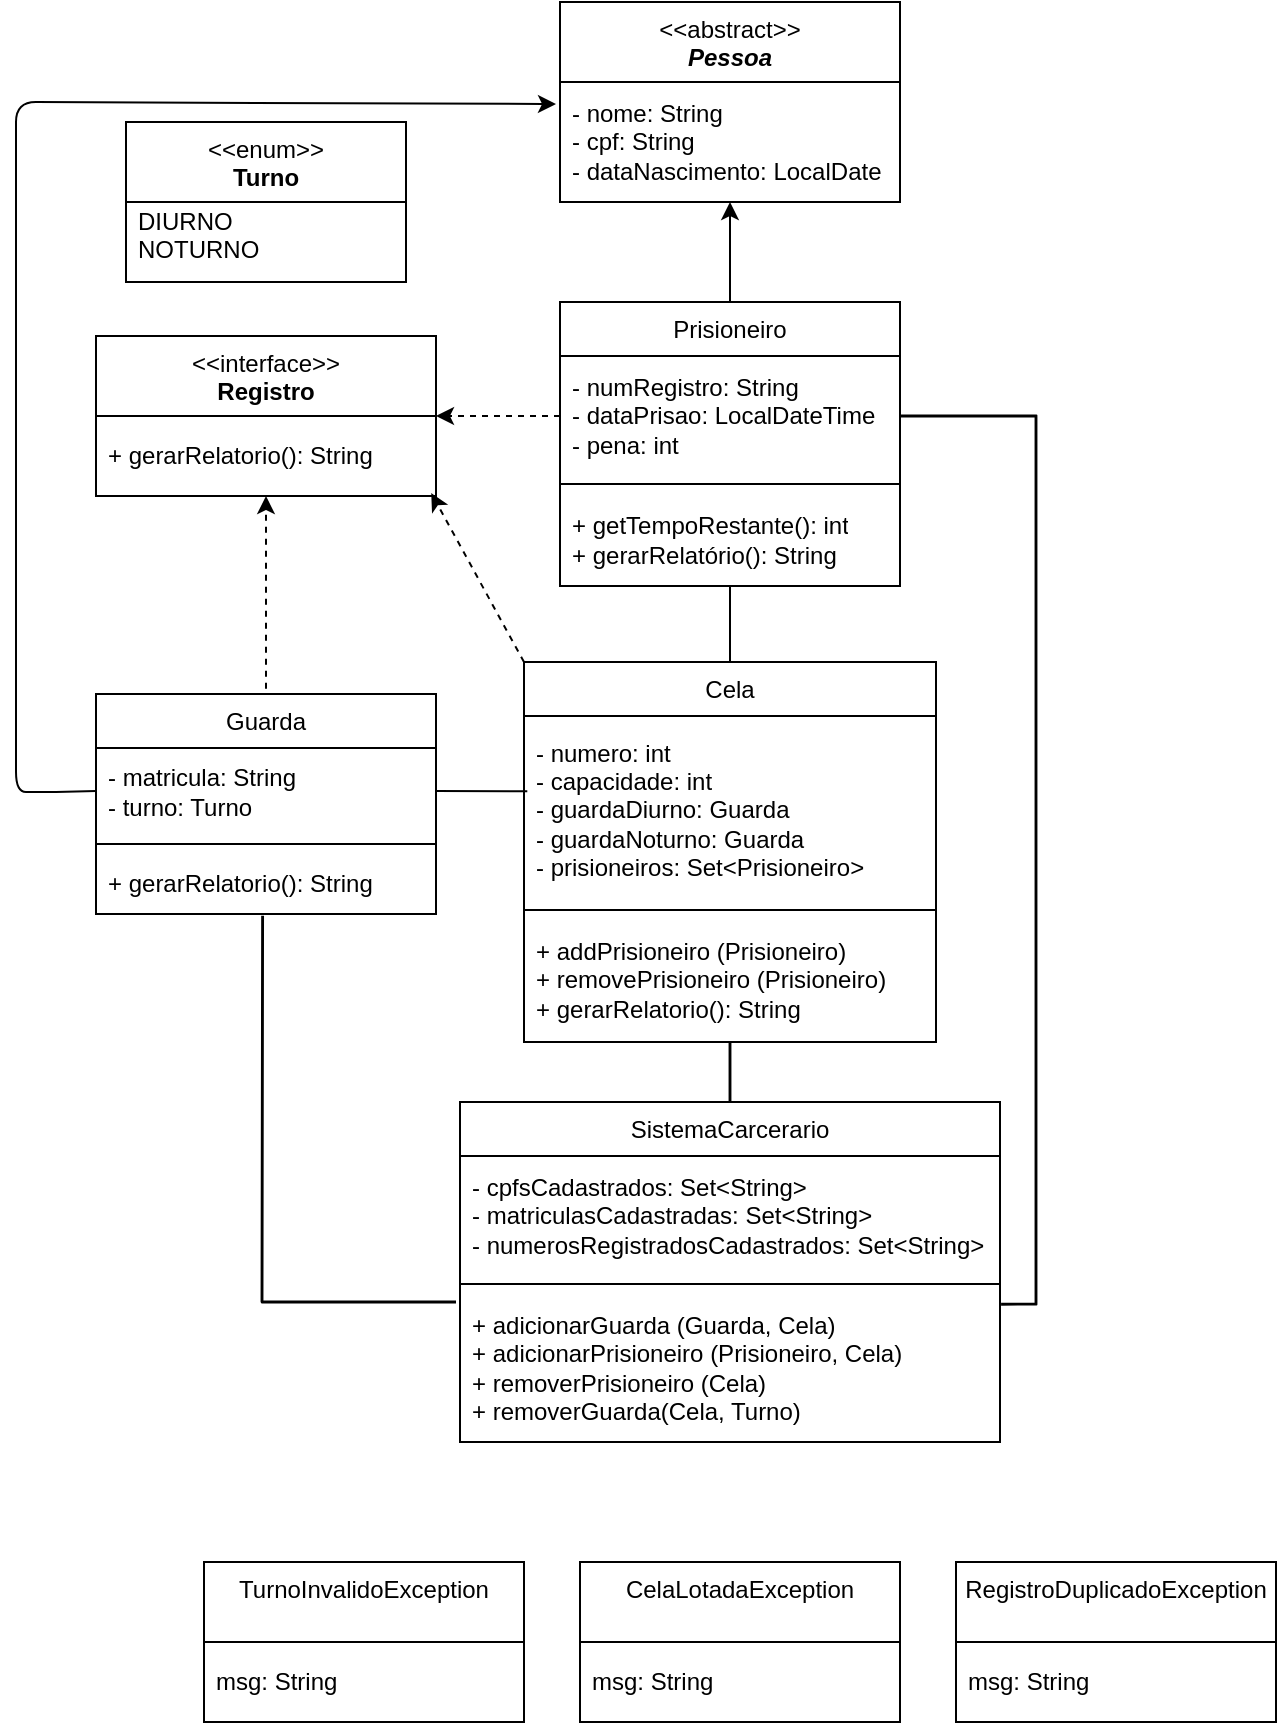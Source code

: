 <mxfile>
    <diagram id="c5g5VnUAfIt7yYwWvyKA" name="Page-1">
        <mxGraphModel dx="1553" dy="610" grid="1" gridSize="10" guides="1" tooltips="1" connect="1" arrows="1" fold="1" page="1" pageScale="1" pageWidth="827" pageHeight="1169" math="0" shadow="0">
            <root>
                <mxCell id="0"/>
                <mxCell id="1" parent="0"/>
                <mxCell id="2" value="&amp;lt;&amp;lt;abstract&amp;gt;&amp;gt;&lt;br&gt;&lt;div&gt;&lt;i&gt;&lt;b&gt;Pessoa&lt;/b&gt;&lt;/i&gt;&lt;/div&gt;" style="swimlane;fontStyle=0;align=center;verticalAlign=top;childLayout=stackLayout;horizontal=1;startSize=40;horizontalStack=0;resizeParent=1;resizeParentMax=0;resizeLast=0;collapsible=0;marginBottom=0;html=1;whiteSpace=wrap;" vertex="1" parent="1">
                    <mxGeometry x="262" y="80" width="170" height="100" as="geometry"/>
                </mxCell>
                <mxCell id="4" value="&lt;font style=&quot;color: rgb(0, 0, 0);&quot;&gt;- nome: String&lt;/font&gt;&lt;div&gt;&lt;font style=&quot;color: rgb(0, 0, 0);&quot;&gt;- cpf: String&lt;/font&gt;&lt;/div&gt;&lt;div&gt;&lt;font style=&quot;color: rgb(0, 0, 0);&quot;&gt;- dataNascimento: LocalDate&lt;/font&gt;&lt;/div&gt;" style="text;html=1;strokeColor=none;fillColor=none;align=left;verticalAlign=middle;spacingLeft=4;spacingRight=4;overflow=hidden;rotatable=0;points=[[0,0.5],[1,0.5]];portConstraint=eastwest;whiteSpace=wrap;" vertex="1" parent="2">
                    <mxGeometry y="40" width="170" height="60" as="geometry"/>
                </mxCell>
                <mxCell id="10" value="&amp;lt;&amp;lt;enum&amp;gt;&amp;gt;&lt;br&gt;&lt;b&gt;Turno&lt;/b&gt;" style="swimlane;fontStyle=0;align=center;verticalAlign=top;childLayout=stackLayout;horizontal=1;startSize=40;horizontalStack=0;resizeParent=1;resizeParentMax=0;resizeLast=0;collapsible=0;marginBottom=0;html=1;whiteSpace=wrap;" vertex="1" parent="1">
                    <mxGeometry x="45" y="140" width="140" height="80" as="geometry"/>
                </mxCell>
                <mxCell id="12" value="DIURNO&lt;div&gt;NOTURNO&lt;/div&gt;&lt;div&gt;&lt;br&gt;&lt;/div&gt;" style="text;html=1;strokeColor=none;fillColor=none;align=left;verticalAlign=middle;spacingLeft=4;spacingRight=4;overflow=hidden;rotatable=0;points=[[0,0.5],[1,0.5]];portConstraint=eastwest;whiteSpace=wrap;" vertex="1" parent="10">
                    <mxGeometry y="40" width="140" height="40" as="geometry"/>
                </mxCell>
                <mxCell id="18" value="&amp;lt;&amp;lt;interface&amp;gt;&amp;gt;&lt;br&gt;&lt;b&gt;Registro&lt;/b&gt;" style="swimlane;fontStyle=0;align=center;verticalAlign=top;childLayout=stackLayout;horizontal=1;startSize=40;horizontalStack=0;resizeParent=1;resizeParentMax=0;resizeLast=0;collapsible=0;marginBottom=0;html=1;whiteSpace=wrap;" vertex="1" parent="1">
                    <mxGeometry x="30" y="247" width="170" height="80" as="geometry"/>
                </mxCell>
                <mxCell id="20" value="+ gerarRelatorio(): String" style="text;html=1;strokeColor=none;fillColor=none;align=left;verticalAlign=middle;spacingLeft=4;spacingRight=4;overflow=hidden;rotatable=0;points=[[0,0.5],[1,0.5]];portConstraint=eastwest;whiteSpace=wrap;" vertex="1" parent="18">
                    <mxGeometry y="40" width="170" height="40" as="geometry"/>
                </mxCell>
                <mxCell id="28" value="TurnoInvalidoException" style="swimlane;fontStyle=0;align=center;verticalAlign=top;childLayout=stackLayout;horizontal=1;startSize=40;horizontalStack=0;resizeParent=1;resizeParentMax=0;resizeLast=0;collapsible=0;marginBottom=0;html=1;whiteSpace=wrap;" vertex="1" parent="1">
                    <mxGeometry x="84" y="860" width="160" height="80" as="geometry"/>
                </mxCell>
                <mxCell id="29" value="&lt;div&gt;&lt;span style=&quot;background-color: transparent;&quot;&gt;&lt;font style=&quot;color: rgb(0, 0, 0);&quot;&gt;msg: String&lt;/font&gt;&lt;/span&gt;&lt;/div&gt;" style="text;html=1;strokeColor=none;fillColor=none;align=left;verticalAlign=middle;spacingLeft=4;spacingRight=4;overflow=hidden;rotatable=0;points=[[0,0.5],[1,0.5]];portConstraint=eastwest;whiteSpace=wrap;" vertex="1" parent="28">
                    <mxGeometry y="40" width="160" height="40" as="geometry"/>
                </mxCell>
                <mxCell id="34" value="CelaLotadaException" style="swimlane;fontStyle=0;align=center;verticalAlign=top;childLayout=stackLayout;horizontal=1;startSize=40;horizontalStack=0;resizeParent=1;resizeParentMax=0;resizeLast=0;collapsible=0;marginBottom=0;html=1;whiteSpace=wrap;" vertex="1" parent="1">
                    <mxGeometry x="272" y="860" width="160" height="80" as="geometry"/>
                </mxCell>
                <mxCell id="35" value="&lt;div&gt;&lt;span style=&quot;background-color: transparent;&quot;&gt;&lt;font style=&quot;color: rgb(0, 0, 0);&quot;&gt;msg: String&lt;/font&gt;&lt;/span&gt;&lt;/div&gt;" style="text;html=1;strokeColor=none;fillColor=none;align=left;verticalAlign=middle;spacingLeft=4;spacingRight=4;overflow=hidden;rotatable=0;points=[[0,0.5],[1,0.5]];portConstraint=eastwest;whiteSpace=wrap;" vertex="1" parent="34">
                    <mxGeometry y="40" width="160" height="40" as="geometry"/>
                </mxCell>
                <mxCell id="36" value="RegistroDuplicadoException" style="swimlane;fontStyle=0;align=center;verticalAlign=top;childLayout=stackLayout;horizontal=1;startSize=40;horizontalStack=0;resizeParent=1;resizeParentMax=0;resizeLast=0;collapsible=0;marginBottom=0;html=1;whiteSpace=wrap;" vertex="1" parent="1">
                    <mxGeometry x="460" y="860" width="160" height="80" as="geometry"/>
                </mxCell>
                <mxCell id="37" value="&lt;div&gt;&lt;span style=&quot;background-color: transparent;&quot;&gt;&lt;font style=&quot;color: rgb(0, 0, 0);&quot;&gt;msg: String&lt;/font&gt;&lt;/span&gt;&lt;/div&gt;" style="text;html=1;strokeColor=none;fillColor=none;align=left;verticalAlign=middle;spacingLeft=4;spacingRight=4;overflow=hidden;rotatable=0;points=[[0,0.5],[1,0.5]];portConstraint=eastwest;whiteSpace=wrap;" vertex="1" parent="36">
                    <mxGeometry y="40" width="160" height="40" as="geometry"/>
                </mxCell>
                <mxCell id="78" style="edgeStyle=none;html=1;exitX=0.5;exitY=0;exitDx=0;exitDy=0;" edge="1" parent="1" source="51" target="4">
                    <mxGeometry relative="1" as="geometry"/>
                </mxCell>
                <mxCell id="51" value="Prisioneiro" style="swimlane;fontStyle=0;align=center;verticalAlign=top;childLayout=stackLayout;horizontal=1;startSize=27;horizontalStack=0;resizeParent=1;resizeParentMax=0;resizeLast=0;collapsible=0;marginBottom=0;html=1;whiteSpace=wrap;" vertex="1" parent="1">
                    <mxGeometry x="262" y="230" width="170" height="142" as="geometry"/>
                </mxCell>
                <mxCell id="60" value="&lt;font style=&quot;color: rgb(0, 0, 0);&quot;&gt;- numRegistro: String&lt;/font&gt;&lt;div&gt;&lt;font style=&quot;color: rgb(0, 0, 0);&quot;&gt;- dataPrisao: LocalDateTime&lt;/font&gt;&lt;/div&gt;&lt;div&gt;&lt;font style=&quot;color: rgb(0, 0, 0);&quot;&gt;- pena: int&lt;/font&gt;&lt;/div&gt;" style="text;html=1;strokeColor=none;fillColor=none;align=left;verticalAlign=middle;spacingLeft=4;spacingRight=4;overflow=hidden;rotatable=0;points=[[0,0.5],[1,0.5]];portConstraint=eastwest;whiteSpace=wrap;" vertex="1" parent="51">
                    <mxGeometry y="27" width="170" height="60" as="geometry"/>
                </mxCell>
                <mxCell id="56" value="" style="line;strokeWidth=1;fillColor=none;align=left;verticalAlign=middle;spacingTop=-1;spacingLeft=3;spacingRight=3;rotatable=0;labelPosition=right;points=[];portConstraint=eastwest;" vertex="1" parent="51">
                    <mxGeometry y="87" width="170" height="8" as="geometry"/>
                </mxCell>
                <mxCell id="58" value="&lt;font style=&quot;color: rgb(0, 0, 0);&quot;&gt;+ getTempoRestante(): int&lt;/font&gt;&lt;div&gt;&lt;font style=&quot;color: rgb(0, 0, 0);&quot;&gt;+ gerarRelatório(): String&lt;/font&gt;&lt;/div&gt;" style="text;html=1;strokeColor=none;fillColor=none;align=left;verticalAlign=middle;spacingLeft=4;spacingRight=4;overflow=hidden;rotatable=0;points=[[0,0.5],[1,0.5]];portConstraint=eastwest;whiteSpace=wrap;" vertex="1" parent="51">
                    <mxGeometry y="95" width="170" height="47" as="geometry"/>
                </mxCell>
                <mxCell id="61" value="SistemaCarcerario" style="swimlane;fontStyle=0;align=center;verticalAlign=top;childLayout=stackLayout;horizontal=1;startSize=27;horizontalStack=0;resizeParent=1;resizeParentMax=0;resizeLast=0;collapsible=0;marginBottom=0;html=1;whiteSpace=wrap;" vertex="1" parent="1">
                    <mxGeometry x="212" y="630" width="270" height="170" as="geometry"/>
                </mxCell>
                <mxCell id="62" value="- cpfsCadastrados: Set&amp;lt;String&amp;gt;&lt;div&gt;&lt;span style=&quot;color: rgb(0, 0, 0);&quot;&gt;- matriculasCadastradas: Set&amp;lt;String&amp;gt;&lt;br&gt;&lt;/span&gt;&lt;span style=&quot;color: rgb(0, 0, 0);&quot;&gt;- numerosRegistradosCadastrados: Set&amp;lt;String&amp;gt;&lt;/span&gt;&lt;span style=&quot;color: rgb(0, 0, 0);&quot;&gt;&lt;/span&gt;&lt;/div&gt;" style="text;html=1;strokeColor=none;fillColor=none;align=left;verticalAlign=middle;spacingLeft=4;spacingRight=4;overflow=hidden;rotatable=0;points=[[0,0.5],[1,0.5]];portConstraint=eastwest;whiteSpace=wrap;" vertex="1" parent="61">
                    <mxGeometry y="27" width="270" height="60" as="geometry"/>
                </mxCell>
                <mxCell id="63" value="" style="line;strokeWidth=1;fillColor=none;align=left;verticalAlign=middle;spacingTop=-1;spacingLeft=3;spacingRight=3;rotatable=0;labelPosition=right;points=[];portConstraint=eastwest;" vertex="1" parent="61">
                    <mxGeometry y="87" width="270" height="8" as="geometry"/>
                </mxCell>
                <mxCell id="64" value="&lt;font style=&quot;color: rgb(0, 0, 0);&quot;&gt;+ adicionarGuarda (Guarda, Cela)&lt;/font&gt;&lt;div&gt;&lt;font style=&quot;color: rgb(0, 0, 0);&quot;&gt;+ adicionarPrisioneiro (Prisioneiro, Cela)&lt;/font&gt;&lt;/div&gt;&lt;div&gt;&lt;font style=&quot;color: rgb(0, 0, 0);&quot;&gt;+ removerPrisioneiro (Cela)&lt;/font&gt;&lt;/div&gt;&lt;div&gt;&lt;font style=&quot;color: rgb(0, 0, 0);&quot;&gt;+ removerGuarda(Cela, Turno)&lt;/font&gt;&lt;/div&gt;" style="text;html=1;strokeColor=none;fillColor=none;align=left;verticalAlign=middle;spacingLeft=4;spacingRight=4;overflow=hidden;rotatable=0;points=[[0,0.5],[1,0.5]];portConstraint=eastwest;whiteSpace=wrap;" vertex="1" parent="61">
                    <mxGeometry y="95" width="270" height="75" as="geometry"/>
                </mxCell>
                <mxCell id="65" value="Cela" style="swimlane;fontStyle=0;align=center;verticalAlign=top;childLayout=stackLayout;horizontal=1;startSize=27;horizontalStack=0;resizeParent=1;resizeParentMax=0;resizeLast=0;collapsible=0;marginBottom=0;html=1;whiteSpace=wrap;" vertex="1" parent="1">
                    <mxGeometry x="244" y="410" width="206" height="190" as="geometry"/>
                </mxCell>
                <mxCell id="69" value="&lt;font style=&quot;color: rgb(0, 0, 0);&quot;&gt;- numero: int&lt;/font&gt;&lt;div&gt;&lt;font style=&quot;color: rgb(0, 0, 0);&quot;&gt;- capacidade: int&lt;/font&gt;&lt;/div&gt;&lt;div&gt;&lt;font style=&quot;color: rgb(0, 0, 0);&quot;&gt;- guardaDiurno: Guarda&lt;/font&gt;&lt;/div&gt;&lt;div&gt;&lt;font style=&quot;color: rgb(0, 0, 0);&quot;&gt;- guardaNoturno: Guarda&lt;/font&gt;&lt;/div&gt;&lt;div&gt;&lt;font style=&quot;color: rgb(0, 0, 0);&quot;&gt;- prisioneiros: Set&amp;lt;Prisioneiro&amp;gt;&lt;/font&gt;&lt;/div&gt;" style="text;html=1;strokeColor=none;fillColor=none;align=left;verticalAlign=middle;spacingLeft=4;spacingRight=4;overflow=hidden;rotatable=0;points=[[0,0.5],[1,0.5]];portConstraint=eastwest;whiteSpace=wrap;dashed=1;" vertex="1" parent="65">
                    <mxGeometry y="27" width="206" height="93" as="geometry"/>
                </mxCell>
                <mxCell id="67" value="" style="line;strokeWidth=1;fillColor=none;align=left;verticalAlign=middle;spacingTop=-1;spacingLeft=3;spacingRight=3;rotatable=0;labelPosition=right;points=[];portConstraint=eastwest;" vertex="1" parent="65">
                    <mxGeometry y="120" width="206" height="8" as="geometry"/>
                </mxCell>
                <mxCell id="68" value="+ addPrisioneiro (Prisioneiro)&lt;div&gt;&lt;font color=&quot;#000000&quot;&gt;+ removePrisioneiro (Prisioneiro)&lt;br&gt;&lt;/font&gt;&lt;div&gt;&lt;font style=&quot;color: rgb(0, 0, 0);&quot;&gt;+ gerarRelatorio(): String&lt;/font&gt;&lt;/div&gt;&lt;/div&gt;" style="text;html=1;strokeColor=none;fillColor=none;align=left;verticalAlign=middle;spacingLeft=4;spacingRight=4;overflow=hidden;rotatable=0;points=[[0,0.5],[1,0.5]];portConstraint=eastwest;whiteSpace=wrap;" vertex="1" parent="65">
                    <mxGeometry y="128" width="206" height="62" as="geometry"/>
                </mxCell>
                <mxCell id="71" value="Guarda" style="swimlane;fontStyle=0;align=center;verticalAlign=top;childLayout=stackLayout;horizontal=1;startSize=27;horizontalStack=0;resizeParent=1;resizeParentMax=0;resizeLast=0;collapsible=0;marginBottom=0;html=1;whiteSpace=wrap;" vertex="1" parent="1">
                    <mxGeometry x="30" y="426" width="170" height="110" as="geometry"/>
                </mxCell>
                <mxCell id="75" value="- matricula: String&lt;div&gt;- turno: Turno&lt;/div&gt;" style="text;html=1;strokeColor=none;fillColor=none;align=left;verticalAlign=middle;spacingLeft=4;spacingRight=4;overflow=hidden;rotatable=0;points=[[0,0.5],[1,0.5]];portConstraint=eastwest;whiteSpace=wrap;" vertex="1" parent="71">
                    <mxGeometry y="27" width="170" height="43" as="geometry"/>
                </mxCell>
                <mxCell id="73" value="" style="line;strokeWidth=1;fillColor=none;align=left;verticalAlign=middle;spacingTop=-1;spacingLeft=3;spacingRight=3;rotatable=0;labelPosition=right;points=[];portConstraint=eastwest;" vertex="1" parent="71">
                    <mxGeometry y="70" width="170" height="10" as="geometry"/>
                </mxCell>
                <mxCell id="74" value="&lt;div&gt;&lt;font style=&quot;color: rgb(0, 0, 0);&quot;&gt;+ gerarRelatorio(): String&lt;/font&gt;&lt;/div&gt;" style="text;html=1;strokeColor=none;fillColor=none;align=left;verticalAlign=middle;spacingLeft=4;spacingRight=4;overflow=hidden;rotatable=0;points=[[0,0.5],[1,0.5]];portConstraint=eastwest;whiteSpace=wrap;" vertex="1" parent="71">
                    <mxGeometry y="80" width="170" height="30" as="geometry"/>
                </mxCell>
                <mxCell id="79" value="" style="edgeStyle=none;html=1;entryX=1;entryY=0.5;entryDx=0;entryDy=0;shape=link;width=0;exitX=0.008;exitY=0.405;exitDx=0;exitDy=0;exitPerimeter=0;" edge="1" parent="1" source="69" target="75">
                    <mxGeometry relative="1" as="geometry">
                        <mxPoint x="240" y="475" as="sourcePoint"/>
                    </mxGeometry>
                </mxCell>
                <mxCell id="80" style="edgeStyle=none;html=1;exitX=0.5;exitY=0;exitDx=0;exitDy=0;shape=link;width=0;" edge="1" parent="1" source="65" target="58">
                    <mxGeometry relative="1" as="geometry"/>
                </mxCell>
                <mxCell id="81" style="edgeStyle=none;html=1;exitX=0;exitY=0.5;exitDx=0;exitDy=0;entryX=1;entryY=0.5;entryDx=0;entryDy=0;dashed=1;" edge="1" parent="1" source="60" target="18">
                    <mxGeometry relative="1" as="geometry"/>
                </mxCell>
                <mxCell id="82" style="edgeStyle=none;html=1;exitX=0.5;exitY=0;exitDx=0;exitDy=0;dashed=1;" edge="1" parent="1" target="20">
                    <mxGeometry relative="1" as="geometry">
                        <mxPoint x="115" y="423.32" as="sourcePoint"/>
                        <mxPoint x="120" y="329" as="targetPoint"/>
                    </mxGeometry>
                </mxCell>
                <mxCell id="83" style="edgeStyle=none;html=1;exitX=0;exitY=0;exitDx=0;exitDy=0;entryX=0.986;entryY=0.963;entryDx=0;entryDy=0;entryPerimeter=0;dashed=1;" edge="1" parent="1" source="65" target="20">
                    <mxGeometry relative="1" as="geometry"/>
                </mxCell>
                <mxCell id="84" style="edgeStyle=none;html=1;exitX=0;exitY=0.5;exitDx=0;exitDy=0;" edge="1" parent="1" source="75">
                    <mxGeometry relative="1" as="geometry">
                        <mxPoint x="260" y="131" as="targetPoint"/>
                        <Array as="points">
                            <mxPoint x="10" y="475"/>
                            <mxPoint x="-10" y="475"/>
                            <mxPoint x="-10" y="130"/>
                        </Array>
                    </mxGeometry>
                </mxCell>
                <mxCell id="85" style="edgeStyle=none;html=1;exitX=1;exitY=0.5;exitDx=0;exitDy=0;entryX=1.002;entryY=0.082;entryDx=0;entryDy=0;entryPerimeter=0;shape=link;width=-0.435;" edge="1" parent="1" source="60" target="64">
                    <mxGeometry relative="1" as="geometry">
                        <mxPoint x="510" y="770" as="targetPoint"/>
                        <Array as="points">
                            <mxPoint x="500" y="287"/>
                            <mxPoint x="500" y="731"/>
                        </Array>
                    </mxGeometry>
                </mxCell>
                <mxCell id="86" style="edgeStyle=none;html=1;exitX=0.5;exitY=0;exitDx=0;exitDy=0;shape=link;width=0.435;" edge="1" parent="1" source="61">
                    <mxGeometry relative="1" as="geometry">
                        <mxPoint x="347" y="600" as="targetPoint"/>
                    </mxGeometry>
                </mxCell>
                <mxCell id="87" style="edgeStyle=none;html=1;exitX=0.49;exitY=1.029;exitDx=0;exitDy=0;exitPerimeter=0;shape=link;width=0.435;" edge="1" parent="1" source="74">
                    <mxGeometry relative="1" as="geometry">
                        <mxPoint x="210" y="730" as="targetPoint"/>
                        <Array as="points">
                            <mxPoint x="113" y="730"/>
                        </Array>
                    </mxGeometry>
                </mxCell>
            </root>
        </mxGraphModel>
    </diagram>
</mxfile>